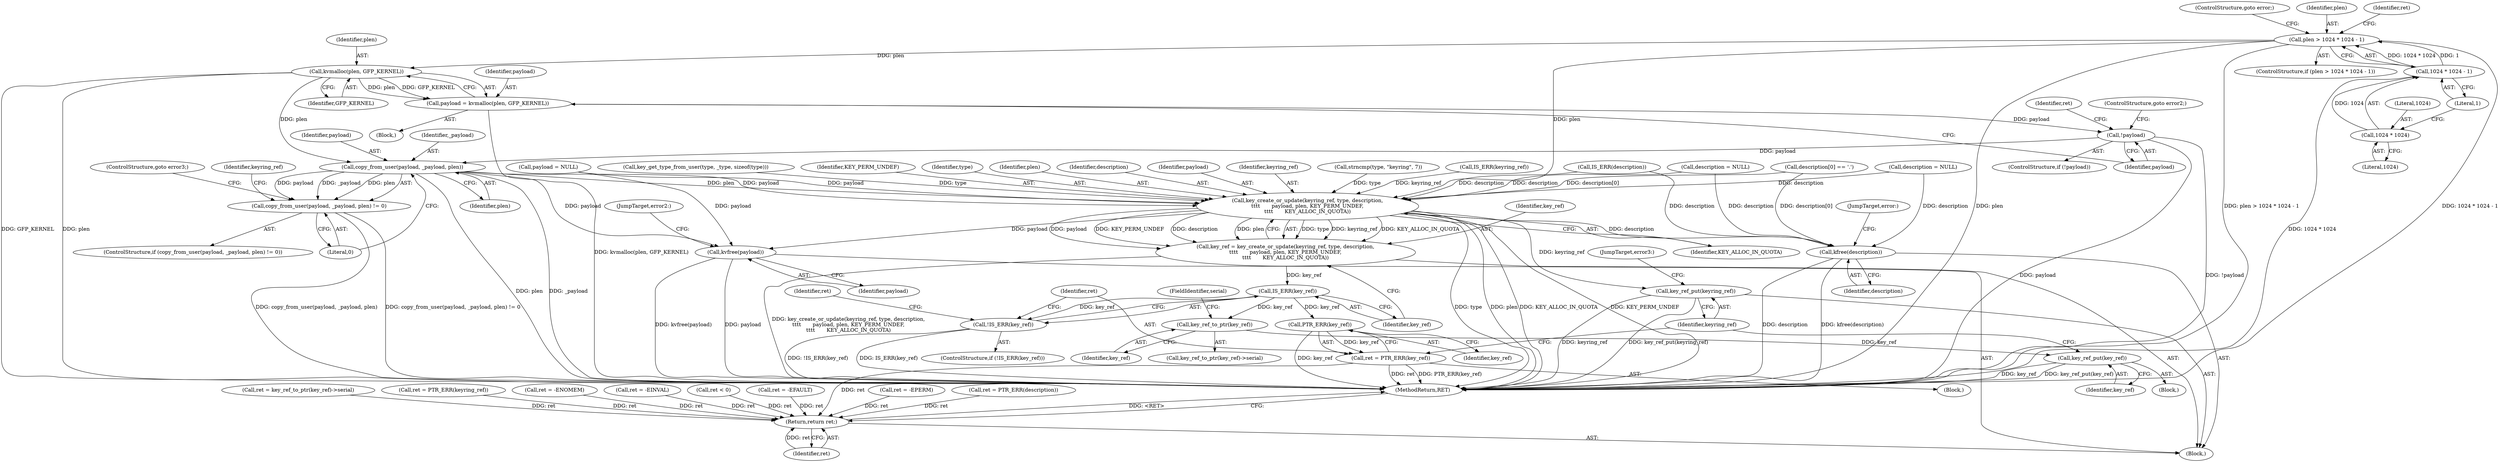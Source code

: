 digraph "0_linux_5649645d725c73df4302428ee4e02c869248b4c5@API" {
"1000210" [label="(Call,kvmalloc(plen, GFP_KERNEL))"];
"1000128" [label="(Call,plen > 1024 * 1024 - 1)"];
"1000130" [label="(Call,1024 * 1024 - 1)"];
"1000131" [label="(Call,1024 * 1024)"];
"1000208" [label="(Call,payload = kvmalloc(plen, GFP_KERNEL))"];
"1000214" [label="(Call,!payload)"];
"1000223" [label="(Call,copy_from_user(payload, _payload, plen))"];
"1000222" [label="(Call,copy_from_user(payload, _payload, plen) != 0)"];
"1000246" [label="(Call,key_create_or_update(keyring_ref, type, description,\n\t\t\t\t       payload, plen, KEY_PERM_UNDEF,\n\t\t\t\t       KEY_ALLOC_IN_QUOTA))"];
"1000244" [label="(Call,key_ref = key_create_or_update(keyring_ref, type, description,\n\t\t\t\t       payload, plen, KEY_PERM_UNDEF,\n\t\t\t\t       KEY_ALLOC_IN_QUOTA))"];
"1000256" [label="(Call,IS_ERR(key_ref))"];
"1000255" [label="(Call,!IS_ERR(key_ref))"];
"1000262" [label="(Call,key_ref_to_ptr(key_ref))"];
"1000265" [label="(Call,key_ref_put(key_ref))"];
"1000271" [label="(Call,PTR_ERR(key_ref))"];
"1000269" [label="(Call,ret = PTR_ERR(key_ref))"];
"1000282" [label="(Return,return ret;)"];
"1000273" [label="(Call,key_ref_put(keyring_ref))"];
"1000276" [label="(Call,kvfree(payload))"];
"1000279" [label="(Call,kfree(description))"];
"1000261" [label="(Call,key_ref_to_ptr(key_ref)->serial)"];
"1000278" [label="(JumpTarget,error2:)"];
"1000222" [label="(Call,copy_from_user(payload, _payload, plen) != 0)"];
"1000187" [label="(Call,strncmp(type, \"keyring\", 7))"];
"1000281" [label="(JumpTarget,error:)"];
"1000123" [label="(Call,ret = -EINVAL)"];
"1000135" [label="(ControlStructure,goto error;)"];
"1000214" [label="(Call,!payload)"];
"1000270" [label="(Identifier,ret)"];
"1000265" [label="(Call,key_ref_put(key_ref))"];
"1000203" [label="(Block,)"];
"1000279" [label="(Call,kfree(description))"];
"1000236" [label="(Call,IS_ERR(keyring_ref))"];
"1000252" [label="(Identifier,KEY_PERM_UNDEF)"];
"1000268" [label="(Block,)"];
"1000129" [label="(Identifier,plen)"];
"1000198" [label="(Call,payload = NULL)"];
"1000160" [label="(Call,IS_ERR(description))"];
"1000258" [label="(Block,)"];
"1000228" [label="(ControlStructure,goto error3;)"];
"1000272" [label="(Identifier,key_ref)"];
"1000224" [label="(Identifier,payload)"];
"1000212" [label="(Identifier,GFP_KERNEL)"];
"1000144" [label="(Call,ret < 0)"];
"1000260" [label="(Identifier,ret)"];
"1000218" [label="(Identifier,ret)"];
"1000226" [label="(Identifier,plen)"];
"1000215" [label="(Identifier,payload)"];
"1000137" [label="(Identifier,ret)"];
"1000245" [label="(Identifier,key_ref)"];
"1000283" [label="(Identifier,ret)"];
"1000244" [label="(Call,key_ref = key_create_or_update(keyring_ref, type, description,\n\t\t\t\t       payload, plen, KEY_PERM_UNDEF,\n\t\t\t\t       KEY_ALLOC_IN_QUOTA))"];
"1000225" [label="(Identifier,_payload)"];
"1000253" [label="(Identifier,KEY_ALLOC_IN_QUOTA)"];
"1000257" [label="(Identifier,key_ref)"];
"1000175" [label="(Call,description = NULL)"];
"1000262" [label="(Call,key_ref_to_ptr(key_ref))"];
"1000248" [label="(Identifier,type)"];
"1000130" [label="(Call,1024 * 1024 - 1)"];
"1000217" [label="(Call,ret = -EFAULT)"];
"1000132" [label="(Literal,1024)"];
"1000274" [label="(Identifier,keyring_ref)"];
"1000277" [label="(Identifier,payload)"];
"1000251" [label="(Identifier,plen)"];
"1000131" [label="(Call,1024 * 1024)"];
"1000230" [label="(Identifier,keyring_ref)"];
"1000276" [label="(Call,kvfree(payload))"];
"1000227" [label="(Literal,0)"];
"1000134" [label="(Literal,1)"];
"1000209" [label="(Identifier,payload)"];
"1000204" [label="(Call,ret = -ENOMEM)"];
"1000249" [label="(Identifier,description)"];
"1000250" [label="(Identifier,payload)"];
"1000247" [label="(Identifier,keyring_ref)"];
"1000255" [label="(Call,!IS_ERR(key_ref))"];
"1000148" [label="(Call,description = NULL)"];
"1000246" [label="(Call,key_create_or_update(keyring_ref, type, description,\n\t\t\t\t       payload, plen, KEY_PERM_UNDEF,\n\t\t\t\t       KEY_ALLOC_IN_QUOTA))"];
"1000271" [label="(Call,PTR_ERR(key_ref))"];
"1000269" [label="(Call,ret = PTR_ERR(key_ref))"];
"1000223" [label="(Call,copy_from_user(payload, _payload, plen))"];
"1000210" [label="(Call,kvmalloc(plen, GFP_KERNEL))"];
"1000211" [label="(Identifier,plen)"];
"1000284" [label="(MethodReturn,RET)"];
"1000263" [label="(Identifier,key_ref)"];
"1000216" [label="(ControlStructure,goto error2;)"];
"1000163" [label="(Call,ret = PTR_ERR(description))"];
"1000273" [label="(Call,key_ref_put(keyring_ref))"];
"1000116" [label="(Block,)"];
"1000266" [label="(Identifier,key_ref)"];
"1000275" [label="(JumpTarget,error3:)"];
"1000280" [label="(Identifier,description)"];
"1000128" [label="(Call,plen > 1024 * 1024 - 1)"];
"1000133" [label="(Literal,1024)"];
"1000221" [label="(ControlStructure,if (copy_from_user(payload, _payload, plen) != 0))"];
"1000208" [label="(Call,payload = kvmalloc(plen, GFP_KERNEL))"];
"1000254" [label="(ControlStructure,if (!IS_ERR(key_ref)))"];
"1000213" [label="(ControlStructure,if (!payload))"];
"1000181" [label="(Call,description[0] == '.')"];
"1000282" [label="(Return,return ret;)"];
"1000138" [label="(Call,key_get_type_from_user(type, _type, sizeof(type)))"];
"1000264" [label="(FieldIdentifier,serial)"];
"1000256" [label="(Call,IS_ERR(key_ref))"];
"1000259" [label="(Call,ret = key_ref_to_ptr(key_ref)->serial)"];
"1000193" [label="(Call,ret = -EPERM)"];
"1000127" [label="(ControlStructure,if (plen > 1024 * 1024 - 1))"];
"1000239" [label="(Call,ret = PTR_ERR(keyring_ref))"];
"1000210" -> "1000208"  [label="AST: "];
"1000210" -> "1000212"  [label="CFG: "];
"1000211" -> "1000210"  [label="AST: "];
"1000212" -> "1000210"  [label="AST: "];
"1000208" -> "1000210"  [label="CFG: "];
"1000210" -> "1000284"  [label="DDG: GFP_KERNEL"];
"1000210" -> "1000284"  [label="DDG: plen"];
"1000210" -> "1000208"  [label="DDG: plen"];
"1000210" -> "1000208"  [label="DDG: GFP_KERNEL"];
"1000128" -> "1000210"  [label="DDG: plen"];
"1000210" -> "1000223"  [label="DDG: plen"];
"1000128" -> "1000127"  [label="AST: "];
"1000128" -> "1000130"  [label="CFG: "];
"1000129" -> "1000128"  [label="AST: "];
"1000130" -> "1000128"  [label="AST: "];
"1000135" -> "1000128"  [label="CFG: "];
"1000137" -> "1000128"  [label="CFG: "];
"1000128" -> "1000284"  [label="DDG: 1024 * 1024 - 1"];
"1000128" -> "1000284"  [label="DDG: plen"];
"1000128" -> "1000284"  [label="DDG: plen > 1024 * 1024 - 1"];
"1000130" -> "1000128"  [label="DDG: 1024 * 1024"];
"1000130" -> "1000128"  [label="DDG: 1"];
"1000128" -> "1000246"  [label="DDG: plen"];
"1000130" -> "1000134"  [label="CFG: "];
"1000131" -> "1000130"  [label="AST: "];
"1000134" -> "1000130"  [label="AST: "];
"1000130" -> "1000284"  [label="DDG: 1024 * 1024"];
"1000131" -> "1000130"  [label="DDG: 1024"];
"1000131" -> "1000133"  [label="CFG: "];
"1000132" -> "1000131"  [label="AST: "];
"1000133" -> "1000131"  [label="AST: "];
"1000134" -> "1000131"  [label="CFG: "];
"1000208" -> "1000203"  [label="AST: "];
"1000209" -> "1000208"  [label="AST: "];
"1000215" -> "1000208"  [label="CFG: "];
"1000208" -> "1000284"  [label="DDG: kvmalloc(plen, GFP_KERNEL)"];
"1000208" -> "1000214"  [label="DDG: payload"];
"1000214" -> "1000213"  [label="AST: "];
"1000214" -> "1000215"  [label="CFG: "];
"1000215" -> "1000214"  [label="AST: "];
"1000216" -> "1000214"  [label="CFG: "];
"1000218" -> "1000214"  [label="CFG: "];
"1000214" -> "1000284"  [label="DDG: !payload"];
"1000214" -> "1000284"  [label="DDG: payload"];
"1000214" -> "1000223"  [label="DDG: payload"];
"1000223" -> "1000222"  [label="AST: "];
"1000223" -> "1000226"  [label="CFG: "];
"1000224" -> "1000223"  [label="AST: "];
"1000225" -> "1000223"  [label="AST: "];
"1000226" -> "1000223"  [label="AST: "];
"1000227" -> "1000223"  [label="CFG: "];
"1000223" -> "1000284"  [label="DDG: _payload"];
"1000223" -> "1000284"  [label="DDG: plen"];
"1000223" -> "1000222"  [label="DDG: payload"];
"1000223" -> "1000222"  [label="DDG: _payload"];
"1000223" -> "1000222"  [label="DDG: plen"];
"1000223" -> "1000246"  [label="DDG: payload"];
"1000223" -> "1000246"  [label="DDG: plen"];
"1000223" -> "1000276"  [label="DDG: payload"];
"1000222" -> "1000221"  [label="AST: "];
"1000222" -> "1000227"  [label="CFG: "];
"1000227" -> "1000222"  [label="AST: "];
"1000228" -> "1000222"  [label="CFG: "];
"1000230" -> "1000222"  [label="CFG: "];
"1000222" -> "1000284"  [label="DDG: copy_from_user(payload, _payload, plen)"];
"1000222" -> "1000284"  [label="DDG: copy_from_user(payload, _payload, plen) != 0"];
"1000246" -> "1000244"  [label="AST: "];
"1000246" -> "1000253"  [label="CFG: "];
"1000247" -> "1000246"  [label="AST: "];
"1000248" -> "1000246"  [label="AST: "];
"1000249" -> "1000246"  [label="AST: "];
"1000250" -> "1000246"  [label="AST: "];
"1000251" -> "1000246"  [label="AST: "];
"1000252" -> "1000246"  [label="AST: "];
"1000253" -> "1000246"  [label="AST: "];
"1000244" -> "1000246"  [label="CFG: "];
"1000246" -> "1000284"  [label="DDG: type"];
"1000246" -> "1000284"  [label="DDG: plen"];
"1000246" -> "1000284"  [label="DDG: KEY_ALLOC_IN_QUOTA"];
"1000246" -> "1000284"  [label="DDG: KEY_PERM_UNDEF"];
"1000246" -> "1000244"  [label="DDG: type"];
"1000246" -> "1000244"  [label="DDG: keyring_ref"];
"1000246" -> "1000244"  [label="DDG: KEY_ALLOC_IN_QUOTA"];
"1000246" -> "1000244"  [label="DDG: payload"];
"1000246" -> "1000244"  [label="DDG: KEY_PERM_UNDEF"];
"1000246" -> "1000244"  [label="DDG: description"];
"1000246" -> "1000244"  [label="DDG: plen"];
"1000236" -> "1000246"  [label="DDG: keyring_ref"];
"1000187" -> "1000246"  [label="DDG: type"];
"1000138" -> "1000246"  [label="DDG: type"];
"1000181" -> "1000246"  [label="DDG: description[0]"];
"1000160" -> "1000246"  [label="DDG: description"];
"1000148" -> "1000246"  [label="DDG: description"];
"1000175" -> "1000246"  [label="DDG: description"];
"1000198" -> "1000246"  [label="DDG: payload"];
"1000246" -> "1000273"  [label="DDG: keyring_ref"];
"1000246" -> "1000276"  [label="DDG: payload"];
"1000246" -> "1000279"  [label="DDG: description"];
"1000244" -> "1000116"  [label="AST: "];
"1000245" -> "1000244"  [label="AST: "];
"1000257" -> "1000244"  [label="CFG: "];
"1000244" -> "1000284"  [label="DDG: key_create_or_update(keyring_ref, type, description,\n\t\t\t\t       payload, plen, KEY_PERM_UNDEF,\n\t\t\t\t       KEY_ALLOC_IN_QUOTA)"];
"1000244" -> "1000256"  [label="DDG: key_ref"];
"1000256" -> "1000255"  [label="AST: "];
"1000256" -> "1000257"  [label="CFG: "];
"1000257" -> "1000256"  [label="AST: "];
"1000255" -> "1000256"  [label="CFG: "];
"1000256" -> "1000255"  [label="DDG: key_ref"];
"1000256" -> "1000262"  [label="DDG: key_ref"];
"1000256" -> "1000271"  [label="DDG: key_ref"];
"1000255" -> "1000254"  [label="AST: "];
"1000260" -> "1000255"  [label="CFG: "];
"1000270" -> "1000255"  [label="CFG: "];
"1000255" -> "1000284"  [label="DDG: !IS_ERR(key_ref)"];
"1000255" -> "1000284"  [label="DDG: IS_ERR(key_ref)"];
"1000262" -> "1000261"  [label="AST: "];
"1000262" -> "1000263"  [label="CFG: "];
"1000263" -> "1000262"  [label="AST: "];
"1000264" -> "1000262"  [label="CFG: "];
"1000262" -> "1000265"  [label="DDG: key_ref"];
"1000265" -> "1000258"  [label="AST: "];
"1000265" -> "1000266"  [label="CFG: "];
"1000266" -> "1000265"  [label="AST: "];
"1000274" -> "1000265"  [label="CFG: "];
"1000265" -> "1000284"  [label="DDG: key_ref_put(key_ref)"];
"1000265" -> "1000284"  [label="DDG: key_ref"];
"1000271" -> "1000269"  [label="AST: "];
"1000271" -> "1000272"  [label="CFG: "];
"1000272" -> "1000271"  [label="AST: "];
"1000269" -> "1000271"  [label="CFG: "];
"1000271" -> "1000284"  [label="DDG: key_ref"];
"1000271" -> "1000269"  [label="DDG: key_ref"];
"1000269" -> "1000268"  [label="AST: "];
"1000270" -> "1000269"  [label="AST: "];
"1000274" -> "1000269"  [label="CFG: "];
"1000269" -> "1000284"  [label="DDG: ret"];
"1000269" -> "1000284"  [label="DDG: PTR_ERR(key_ref)"];
"1000269" -> "1000282"  [label="DDG: ret"];
"1000282" -> "1000116"  [label="AST: "];
"1000282" -> "1000283"  [label="CFG: "];
"1000283" -> "1000282"  [label="AST: "];
"1000284" -> "1000282"  [label="CFG: "];
"1000282" -> "1000284"  [label="DDG: <RET>"];
"1000283" -> "1000282"  [label="DDG: ret"];
"1000193" -> "1000282"  [label="DDG: ret"];
"1000239" -> "1000282"  [label="DDG: ret"];
"1000217" -> "1000282"  [label="DDG: ret"];
"1000144" -> "1000282"  [label="DDG: ret"];
"1000204" -> "1000282"  [label="DDG: ret"];
"1000123" -> "1000282"  [label="DDG: ret"];
"1000163" -> "1000282"  [label="DDG: ret"];
"1000259" -> "1000282"  [label="DDG: ret"];
"1000273" -> "1000116"  [label="AST: "];
"1000273" -> "1000274"  [label="CFG: "];
"1000274" -> "1000273"  [label="AST: "];
"1000275" -> "1000273"  [label="CFG: "];
"1000273" -> "1000284"  [label="DDG: keyring_ref"];
"1000273" -> "1000284"  [label="DDG: key_ref_put(keyring_ref)"];
"1000276" -> "1000116"  [label="AST: "];
"1000276" -> "1000277"  [label="CFG: "];
"1000277" -> "1000276"  [label="AST: "];
"1000278" -> "1000276"  [label="CFG: "];
"1000276" -> "1000284"  [label="DDG: kvfree(payload)"];
"1000276" -> "1000284"  [label="DDG: payload"];
"1000198" -> "1000276"  [label="DDG: payload"];
"1000279" -> "1000116"  [label="AST: "];
"1000279" -> "1000280"  [label="CFG: "];
"1000280" -> "1000279"  [label="AST: "];
"1000281" -> "1000279"  [label="CFG: "];
"1000279" -> "1000284"  [label="DDG: description"];
"1000279" -> "1000284"  [label="DDG: kfree(description)"];
"1000181" -> "1000279"  [label="DDG: description[0]"];
"1000160" -> "1000279"  [label="DDG: description"];
"1000148" -> "1000279"  [label="DDG: description"];
"1000175" -> "1000279"  [label="DDG: description"];
}
